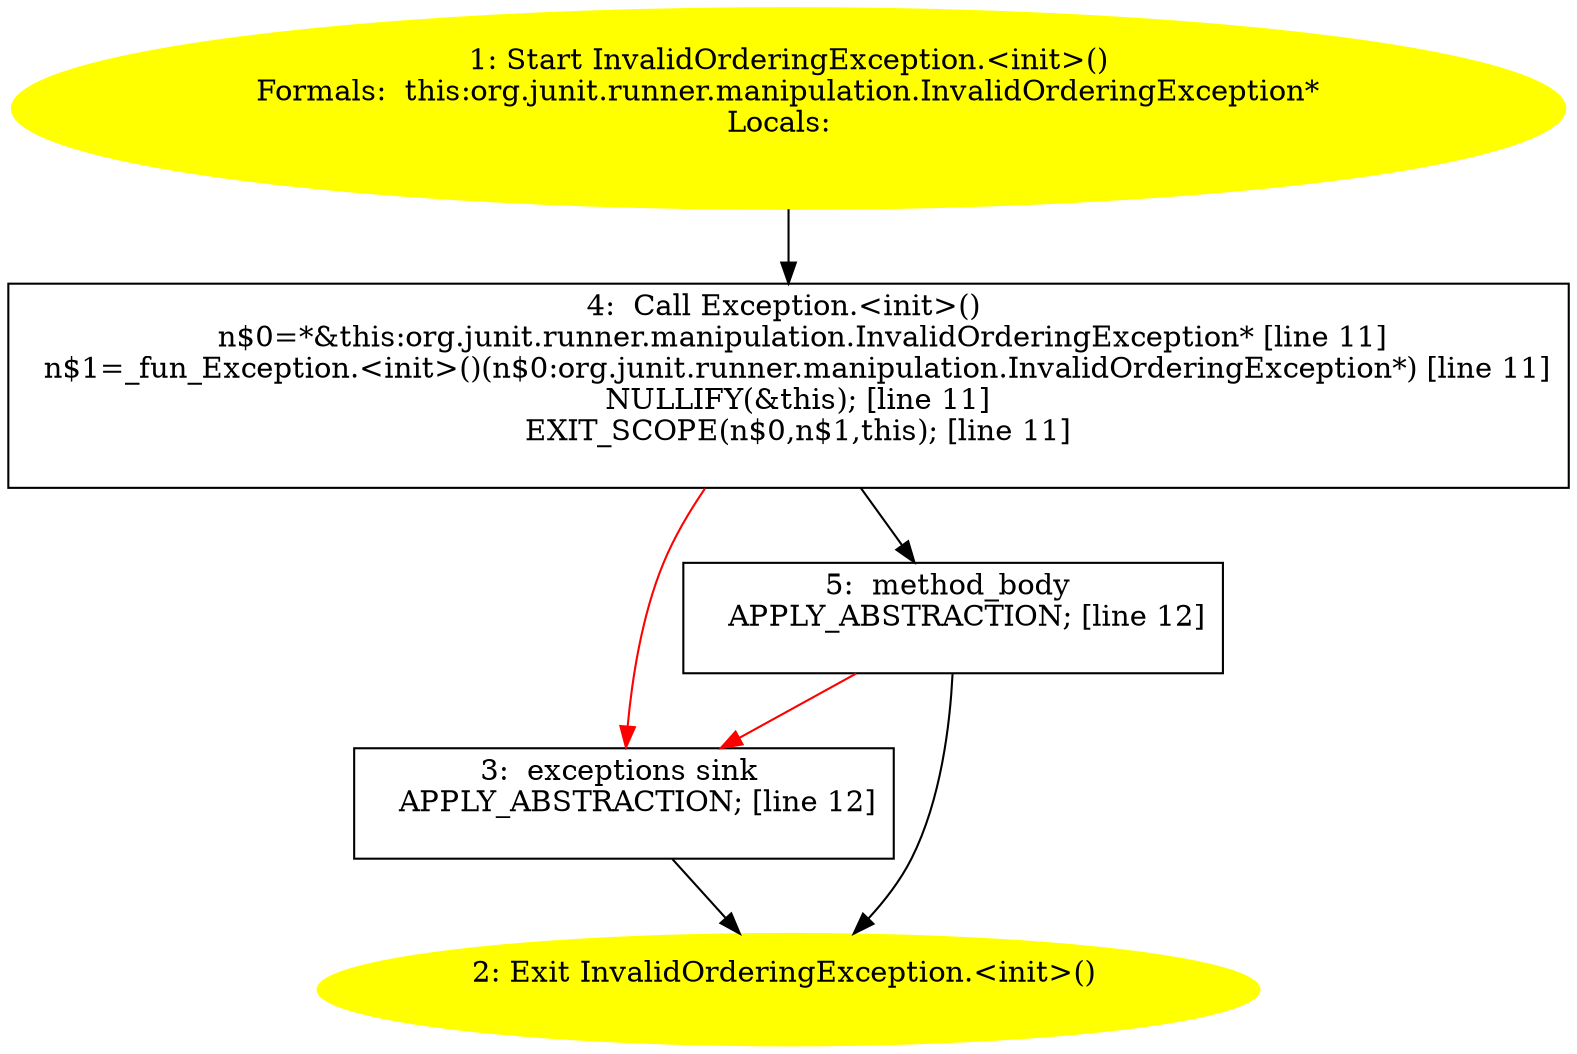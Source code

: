 /* @generated */
digraph cfg {
"org.junit.runner.manipulation.InvalidOrderingException.<init>().2fc6e0763242692ec52642bace23b8af_1" [label="1: Start InvalidOrderingException.<init>()\nFormals:  this:org.junit.runner.manipulation.InvalidOrderingException*\nLocals:  \n  " color=yellow style=filled]
	

	 "org.junit.runner.manipulation.InvalidOrderingException.<init>().2fc6e0763242692ec52642bace23b8af_1" -> "org.junit.runner.manipulation.InvalidOrderingException.<init>().2fc6e0763242692ec52642bace23b8af_4" ;
"org.junit.runner.manipulation.InvalidOrderingException.<init>().2fc6e0763242692ec52642bace23b8af_2" [label="2: Exit InvalidOrderingException.<init>() \n  " color=yellow style=filled]
	

"org.junit.runner.manipulation.InvalidOrderingException.<init>().2fc6e0763242692ec52642bace23b8af_3" [label="3:  exceptions sink \n   APPLY_ABSTRACTION; [line 12]\n " shape="box"]
	

	 "org.junit.runner.manipulation.InvalidOrderingException.<init>().2fc6e0763242692ec52642bace23b8af_3" -> "org.junit.runner.manipulation.InvalidOrderingException.<init>().2fc6e0763242692ec52642bace23b8af_2" ;
"org.junit.runner.manipulation.InvalidOrderingException.<init>().2fc6e0763242692ec52642bace23b8af_4" [label="4:  Call Exception.<init>() \n   n$0=*&this:org.junit.runner.manipulation.InvalidOrderingException* [line 11]\n  n$1=_fun_Exception.<init>()(n$0:org.junit.runner.manipulation.InvalidOrderingException*) [line 11]\n  NULLIFY(&this); [line 11]\n  EXIT_SCOPE(n$0,n$1,this); [line 11]\n " shape="box"]
	

	 "org.junit.runner.manipulation.InvalidOrderingException.<init>().2fc6e0763242692ec52642bace23b8af_4" -> "org.junit.runner.manipulation.InvalidOrderingException.<init>().2fc6e0763242692ec52642bace23b8af_5" ;
	 "org.junit.runner.manipulation.InvalidOrderingException.<init>().2fc6e0763242692ec52642bace23b8af_4" -> "org.junit.runner.manipulation.InvalidOrderingException.<init>().2fc6e0763242692ec52642bace23b8af_3" [color="red" ];
"org.junit.runner.manipulation.InvalidOrderingException.<init>().2fc6e0763242692ec52642bace23b8af_5" [label="5:  method_body \n   APPLY_ABSTRACTION; [line 12]\n " shape="box"]
	

	 "org.junit.runner.manipulation.InvalidOrderingException.<init>().2fc6e0763242692ec52642bace23b8af_5" -> "org.junit.runner.manipulation.InvalidOrderingException.<init>().2fc6e0763242692ec52642bace23b8af_2" ;
	 "org.junit.runner.manipulation.InvalidOrderingException.<init>().2fc6e0763242692ec52642bace23b8af_5" -> "org.junit.runner.manipulation.InvalidOrderingException.<init>().2fc6e0763242692ec52642bace23b8af_3" [color="red" ];
}
